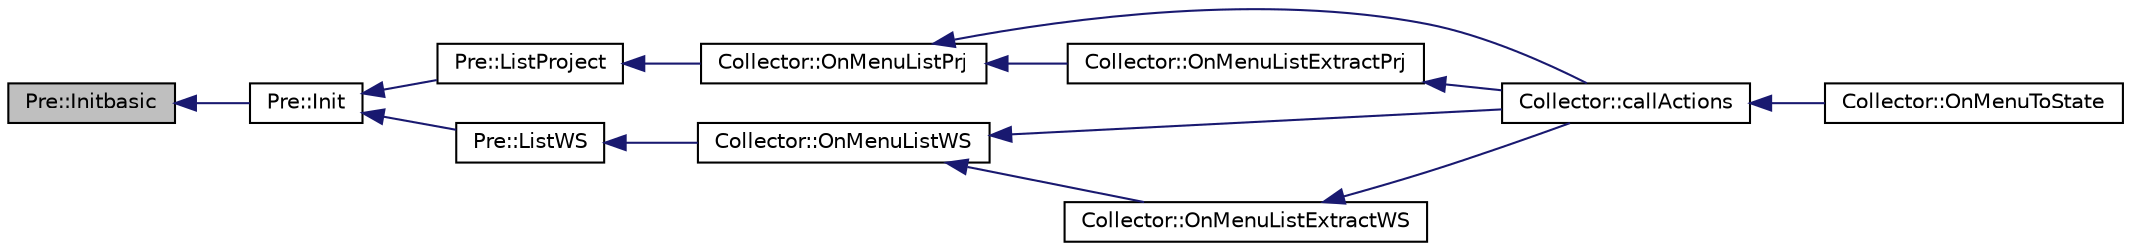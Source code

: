 digraph "Pre::Initbasic"
{
  edge [fontname="Helvetica",fontsize="10",labelfontname="Helvetica",labelfontsize="10"];
  node [fontname="Helvetica",fontsize="10",shape=record];
  rankdir="LR";
  Node530 [label="Pre::Initbasic",height=0.2,width=0.4,color="black", fillcolor="grey75", style="filled", fontcolor="black"];
  Node530 -> Node531 [dir="back",color="midnightblue",fontsize="10",style="solid",fontname="Helvetica"];
  Node531 [label="Pre::Init",height=0.2,width=0.4,color="black", fillcolor="white", style="filled",URL="$class_pre.html#ae5dcb49f219ed8e69e128492e8fc59a1",tooltip="Global initialization. "];
  Node531 -> Node532 [dir="back",color="midnightblue",fontsize="10",style="solid",fontname="Helvetica"];
  Node532 [label="Pre::ListProject",height=0.2,width=0.4,color="black", fillcolor="white", style="filled",URL="$class_pre.html#a6537186bec965c977da90bb2a1feac67",tooltip=" "];
  Node532 -> Node533 [dir="back",color="midnightblue",fontsize="10",style="solid",fontname="Helvetica"];
  Node533 [label="Collector::OnMenuListPrj",height=0.2,width=0.4,color="black", fillcolor="white", style="filled",URL="$class_collector.html#a7a52cb7e51c2bafa5ca760e2f005f427",tooltip="Places the status graph in the listing project report. "];
  Node533 -> Node534 [dir="back",color="midnightblue",fontsize="10",style="solid",fontname="Helvetica"];
  Node534 [label="Collector::callActions",height=0.2,width=0.4,color="black", fillcolor="white", style="filled",URL="$class_collector.html#a772e3452af93d18c7764aed8245af527",tooltip="Call all &#39;OnMenu...()&#39;. "];
  Node534 -> Node535 [dir="back",color="midnightblue",fontsize="10",style="solid",fontname="Helvetica"];
  Node535 [label="Collector::OnMenuToState",height=0.2,width=0.4,color="black", fillcolor="white", style="filled",URL="$class_collector.html#a4d9c1a6b570a3cf86ee6e96d3344531e",tooltip="Only one method for all events. "];
  Node533 -> Node536 [dir="back",color="midnightblue",fontsize="10",style="solid",fontname="Helvetica"];
  Node536 [label="Collector::OnMenuListExtractPrj",height=0.2,width=0.4,color="black", fillcolor="white", style="filled",URL="$class_collector.html#a24cfe1b83b040784e834277da16e0a68",tooltip="Places the status grap in the listing and extract report. "];
  Node536 -> Node534 [dir="back",color="midnightblue",fontsize="10",style="solid",fontname="Helvetica"];
  Node531 -> Node537 [dir="back",color="midnightblue",fontsize="10",style="solid",fontname="Helvetica"];
  Node537 [label="Pre::ListWS",height=0.2,width=0.4,color="black", fillcolor="white", style="filled",URL="$class_pre.html#aa9b0b0f3b571d8c8b511ed3134d26bb4",tooltip="List strings to be translated in workspace. "];
  Node537 -> Node538 [dir="back",color="midnightblue",fontsize="10",style="solid",fontname="Helvetica"];
  Node538 [label="Collector::OnMenuListWS",height=0.2,width=0.4,color="black", fillcolor="white", style="filled",URL="$class_collector.html#ad05ff772ab635dd2b018af610c45f666",tooltip="Places the status graph in the listing workspace report. "];
  Node538 -> Node534 [dir="back",color="midnightblue",fontsize="10",style="solid",fontname="Helvetica"];
  Node538 -> Node539 [dir="back",color="midnightblue",fontsize="10",style="solid",fontname="Helvetica"];
  Node539 [label="Collector::OnMenuListExtractWS",height=0.2,width=0.4,color="black", fillcolor="white", style="filled",URL="$class_collector.html#a6f578e146a373e98a2638c6a509ee193",tooltip="Places the status grap in the listing and extract workspace report. "];
  Node539 -> Node534 [dir="back",color="midnightblue",fontsize="10",style="solid",fontname="Helvetica"];
}
